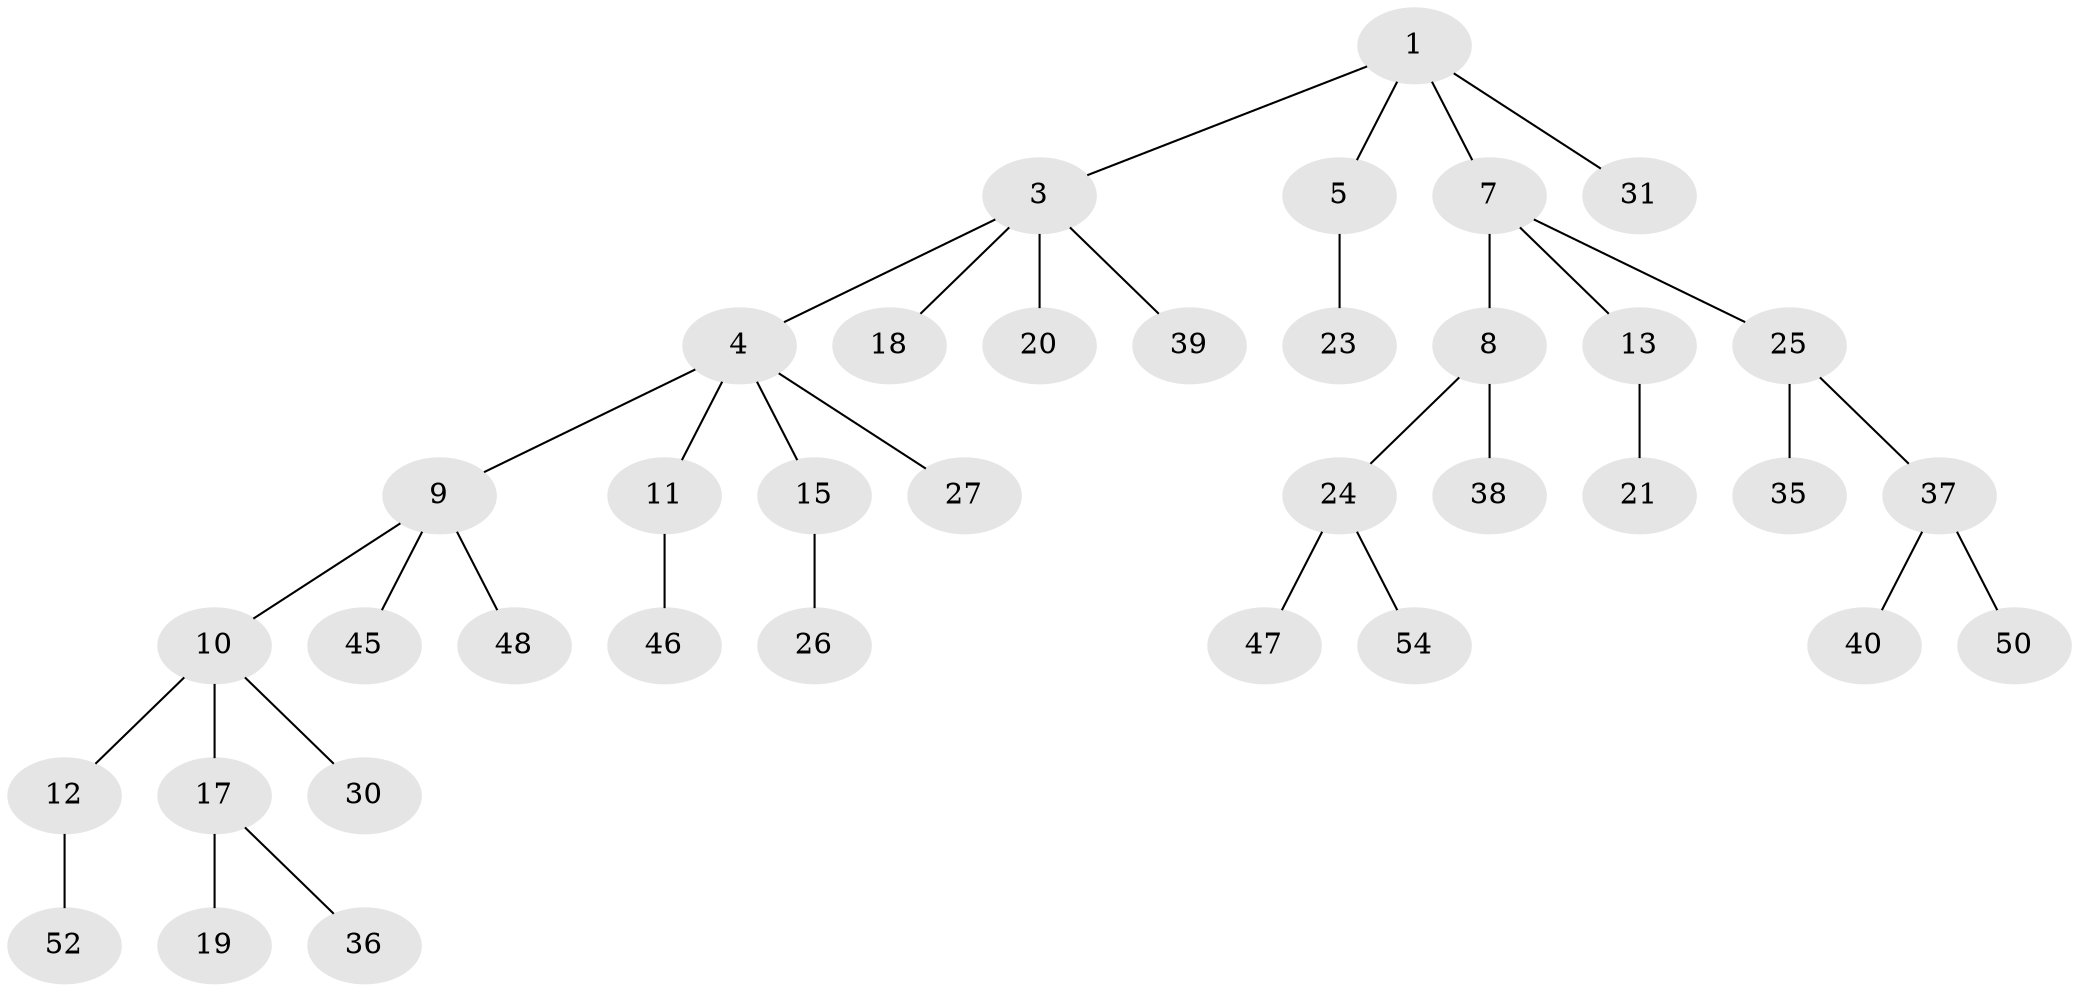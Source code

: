 // original degree distribution, {2: 0.25925925925925924, 4: 0.12962962962962962, 6: 0.018518518518518517, 3: 0.1111111111111111, 1: 0.48148148148148145}
// Generated by graph-tools (version 1.1) at 2025/11/02/27/25 16:11:25]
// undirected, 37 vertices, 36 edges
graph export_dot {
graph [start="1"]
  node [color=gray90,style=filled];
  1 [super="+2"];
  3 [super="+41"];
  4 [super="+6"];
  5 [super="+14"];
  7;
  8 [super="+51"];
  9 [super="+43"];
  10;
  11;
  12 [super="+33"];
  13 [super="+16"];
  15;
  17 [super="+22"];
  18;
  19 [super="+28"];
  20;
  21;
  23;
  24 [super="+29"];
  25 [super="+34"];
  26 [super="+32"];
  27;
  30;
  31;
  35 [super="+53"];
  36 [super="+44"];
  37;
  38;
  39;
  40 [super="+42"];
  45;
  46;
  47;
  48 [super="+49"];
  50;
  52;
  54;
  1 -- 7;
  1 -- 3;
  1 -- 5;
  1 -- 31;
  3 -- 4;
  3 -- 18;
  3 -- 20;
  3 -- 39;
  4 -- 9;
  4 -- 27;
  4 -- 11;
  4 -- 15;
  5 -- 23;
  7 -- 8;
  7 -- 13;
  7 -- 25;
  8 -- 24;
  8 -- 38;
  9 -- 10;
  9 -- 48;
  9 -- 45;
  10 -- 12;
  10 -- 17;
  10 -- 30;
  11 -- 46;
  12 -- 52;
  13 -- 21;
  15 -- 26;
  17 -- 19;
  17 -- 36;
  24 -- 54;
  24 -- 47;
  25 -- 35;
  25 -- 37;
  37 -- 40;
  37 -- 50;
}
